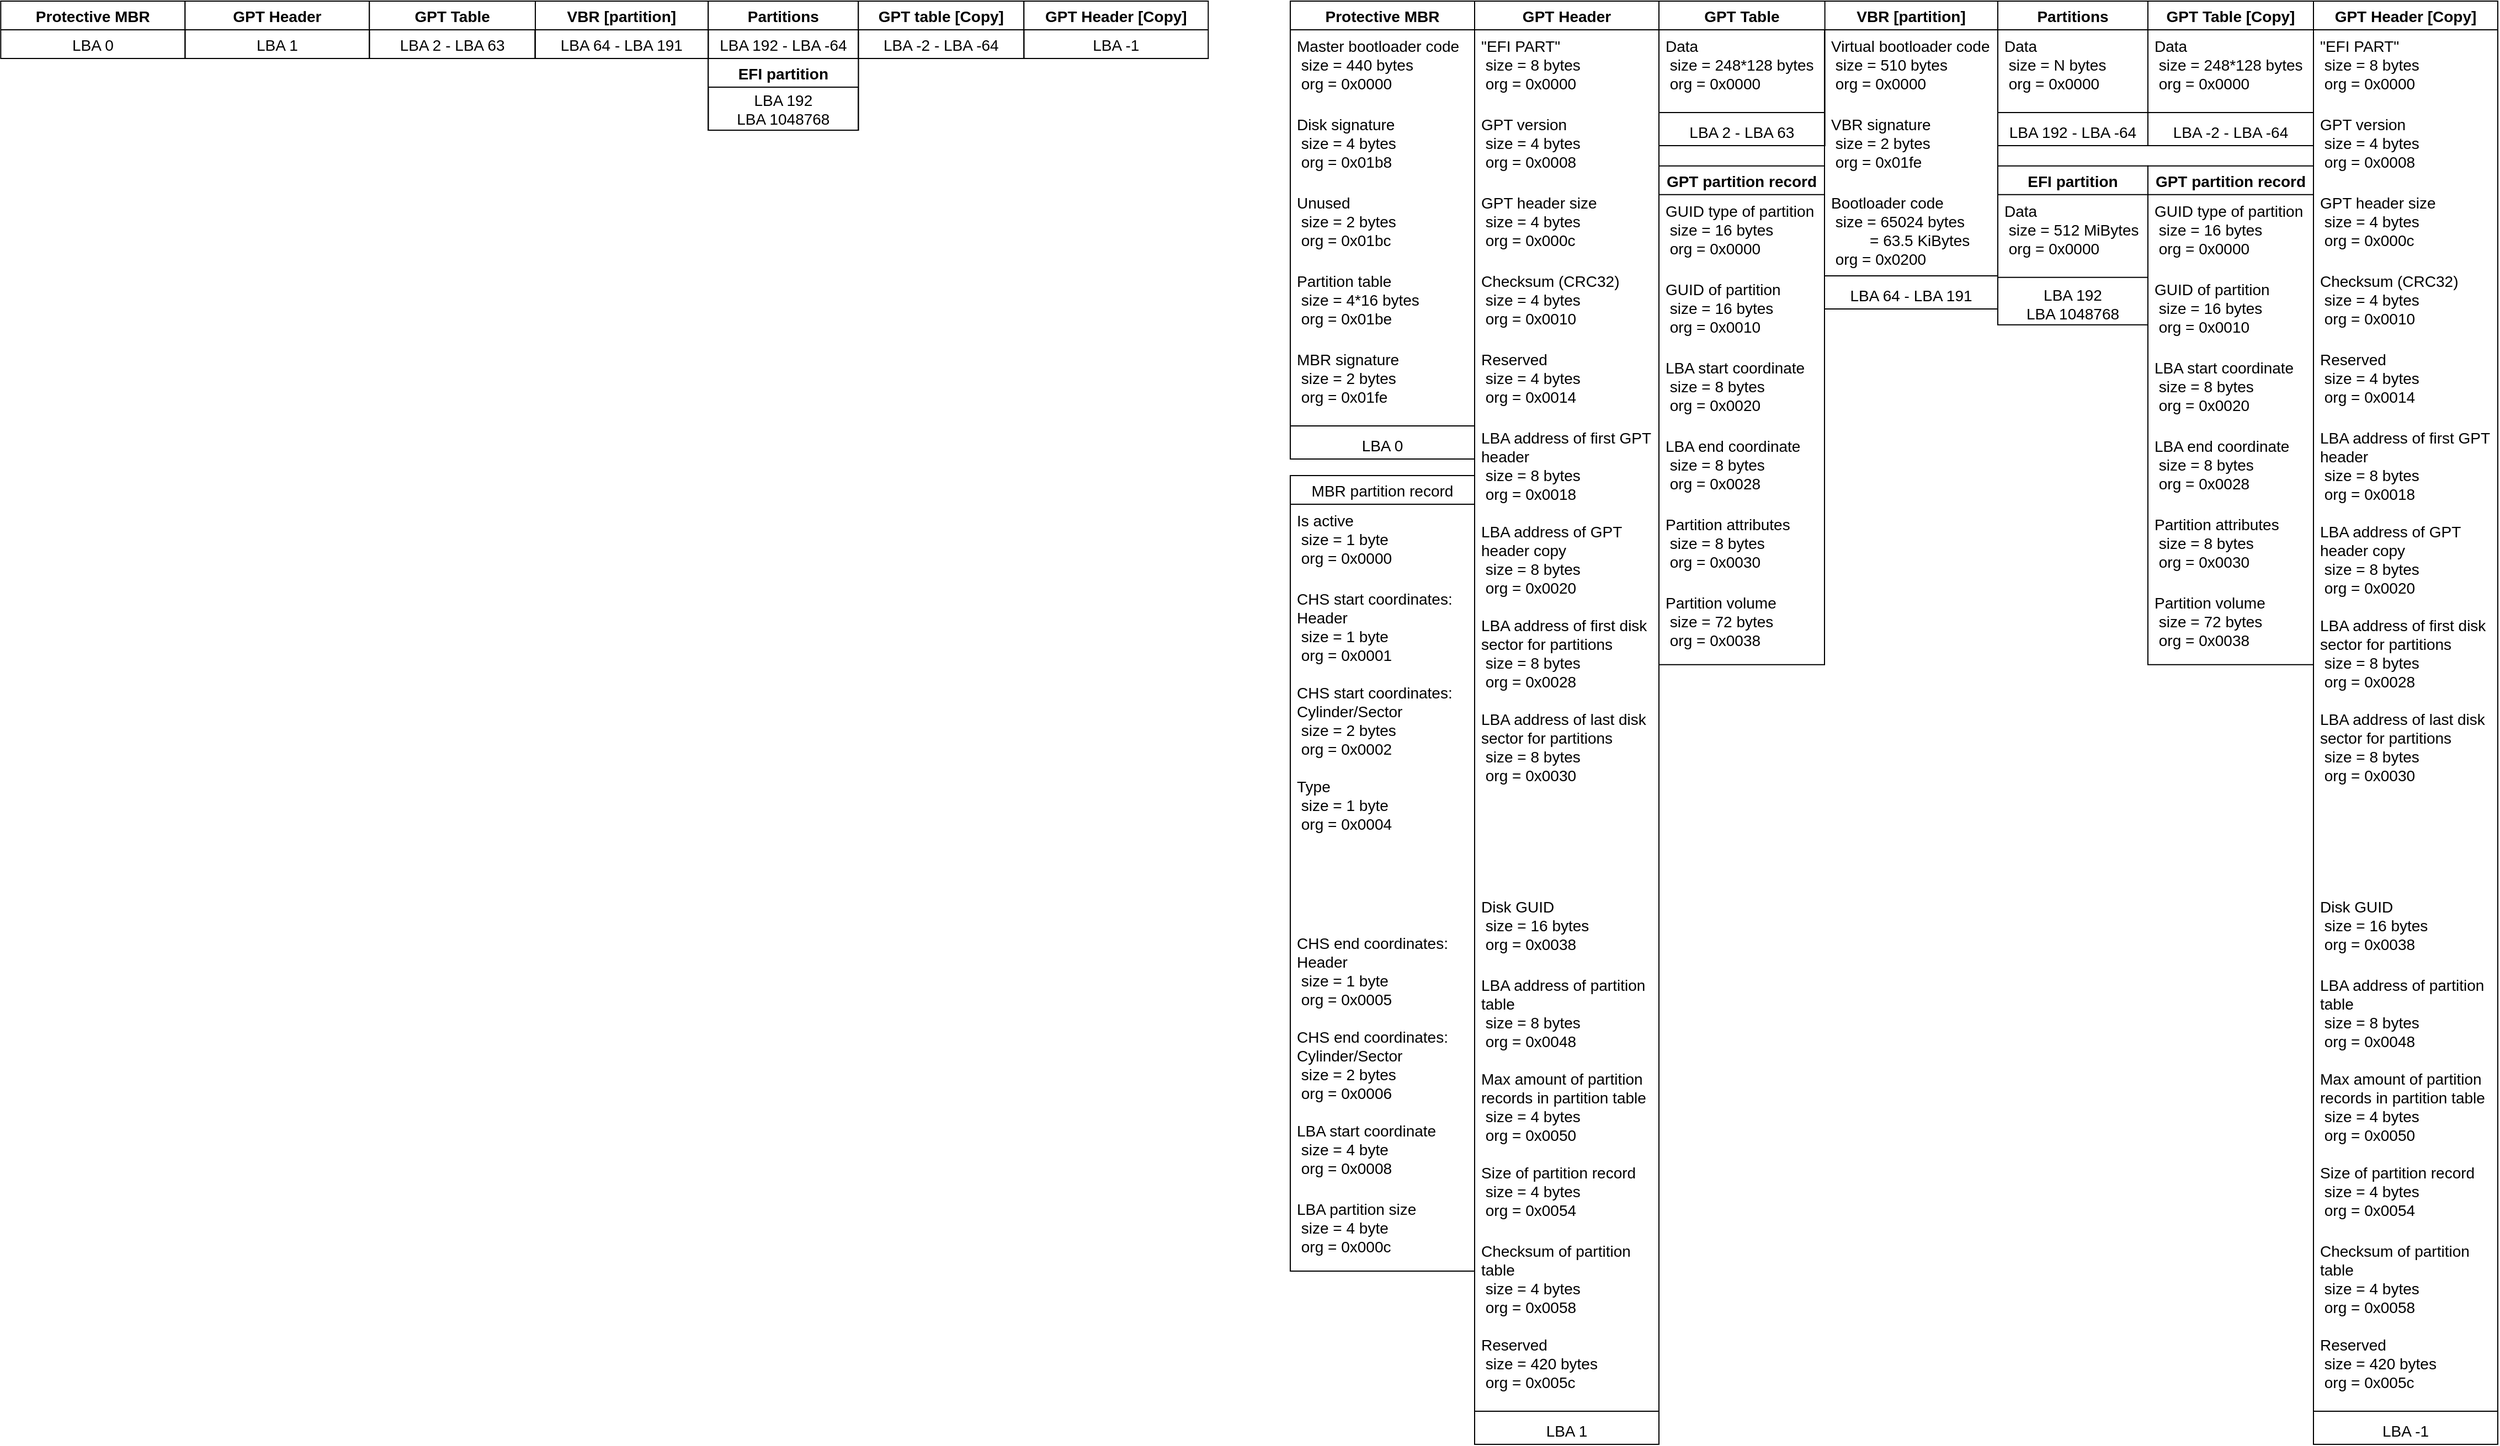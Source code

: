 <mxfile version="13.0.5" type="device"><diagram id="4V1KHEpcQfjEdp5cN6sq" name="Page-1"><mxGraphModel dx="1038" dy="552" grid="0" gridSize="10" guides="1" tooltips="1" connect="1" arrows="1" fold="1" page="1" pageScale="1" pageWidth="1169" pageHeight="827" math="0" shadow="0"><root><mxCell id="0"/><mxCell id="1" parent="0"/><mxCell id="5J3RPi6zz0H6E5rRWIBJ-1" value="Protective MBR" style="swimlane;fontStyle=1;align=center;verticalAlign=middle;childLayout=stackLayout;horizontal=1;startSize=26;horizontalStack=0;resizeParent=1;resizeParentMax=0;resizeLast=0;collapsible=1;marginBottom=0;fontSize=14;" parent="1" vertex="1"><mxGeometry x="36.67" y="40" width="167" height="52" as="geometry"/></mxCell><mxCell id="5J3RPi6zz0H6E5rRWIBJ-4" value="LBA 0" style="text;strokeColor=none;fillColor=none;align=center;verticalAlign=middle;spacingLeft=4;spacingRight=4;overflow=hidden;rotatable=0;points=[[0,0.5],[1,0.5]];portConstraint=eastwest;fontSize=14;" parent="5J3RPi6zz0H6E5rRWIBJ-1" vertex="1"><mxGeometry y="26" width="167" height="26" as="geometry"/></mxCell><mxCell id="5J3RPi6zz0H6E5rRWIBJ-67" value="GPT Header" style="swimlane;fontStyle=1;align=center;verticalAlign=middle;childLayout=stackLayout;horizontal=1;startSize=26;horizontalStack=0;resizeParent=1;resizeParentMax=0;resizeLast=0;collapsible=1;marginBottom=0;fontSize=14;" parent="1" vertex="1"><mxGeometry x="203.67" y="40" width="167" height="52" as="geometry"/></mxCell><mxCell id="5J3RPi6zz0H6E5rRWIBJ-74" value="LBA 1" style="text;strokeColor=none;fillColor=none;align=center;verticalAlign=middle;spacingLeft=4;spacingRight=4;overflow=hidden;rotatable=0;points=[[0,0.5],[1,0.5]];portConstraint=eastwest;fontSize=14;" parent="5J3RPi6zz0H6E5rRWIBJ-67" vertex="1"><mxGeometry y="26" width="167" height="26" as="geometry"/></mxCell><mxCell id="5J3RPi6zz0H6E5rRWIBJ-125" value="VBR [partition]" style="swimlane;fontStyle=1;align=center;verticalAlign=middle;childLayout=stackLayout;horizontal=1;startSize=26;horizontalStack=0;resizeParent=1;resizeParentMax=0;resizeLast=0;collapsible=1;marginBottom=0;fontSize=14;" parent="1" vertex="1"><mxGeometry x="520.67" y="40" width="157" height="52" as="geometry"/></mxCell><mxCell id="5J3RPi6zz0H6E5rRWIBJ-133" value="LBA 64 - LBA 191" style="text;strokeColor=none;fillColor=none;align=center;verticalAlign=middle;spacingLeft=4;spacingRight=4;overflow=hidden;rotatable=0;points=[[0,0.5],[1,0.5]];portConstraint=eastwest;fontSize=14;" parent="5J3RPi6zz0H6E5rRWIBJ-125" vertex="1"><mxGeometry y="26" width="157" height="26" as="geometry"/></mxCell><mxCell id="5J3RPi6zz0H6E5rRWIBJ-134" value="Partitions" style="swimlane;fontStyle=1;align=center;verticalAlign=middle;childLayout=stackLayout;horizontal=1;startSize=26;horizontalStack=0;resizeParent=1;resizeParentMax=0;resizeLast=0;collapsible=1;marginBottom=0;fontSize=14;" parent="1" vertex="1"><mxGeometry x="677.67" y="40" width="136" height="117" as="geometry"/></mxCell><mxCell id="5J3RPi6zz0H6E5rRWIBJ-137" value="LBA 192 - LBA -64" style="text;strokeColor=none;fillColor=none;align=center;verticalAlign=middle;spacingLeft=4;spacingRight=4;overflow=hidden;rotatable=0;points=[[0,0.5],[1,0.5]];portConstraint=eastwest;fontSize=14;" parent="5J3RPi6zz0H6E5rRWIBJ-134" vertex="1"><mxGeometry y="26" width="136" height="26" as="geometry"/></mxCell><mxCell id="5J3RPi6zz0H6E5rRWIBJ-172" value="EFI partition" style="swimlane;fontStyle=1;align=center;verticalAlign=middle;childLayout=stackLayout;horizontal=1;startSize=26;horizontalStack=0;resizeParent=1;resizeParentMax=0;resizeLast=0;collapsible=1;marginBottom=0;fontSize=14;" parent="5J3RPi6zz0H6E5rRWIBJ-134" vertex="1"><mxGeometry y="52" width="136" height="65" as="geometry"/></mxCell><mxCell id="5J3RPi6zz0H6E5rRWIBJ-175" value="LBA 192&#10;LBA 1048768" style="text;strokeColor=none;fillColor=none;align=center;verticalAlign=middle;spacingLeft=4;spacingRight=4;overflow=hidden;rotatable=0;points=[[0,0.5],[1,0.5]];portConstraint=eastwest;fontSize=14;" parent="5J3RPi6zz0H6E5rRWIBJ-172" vertex="1"><mxGeometry y="26" width="136" height="39" as="geometry"/></mxCell><mxCell id="5J3RPi6zz0H6E5rRWIBJ-138" value="GPT table [Copy]" style="swimlane;fontStyle=1;align=center;verticalAlign=middle;childLayout=stackLayout;horizontal=1;startSize=26;horizontalStack=0;resizeParent=1;resizeParentMax=0;resizeLast=0;collapsible=1;marginBottom=0;fontSize=14;" parent="1" vertex="1"><mxGeometry x="813.67" y="40" width="150" height="52" as="geometry"/></mxCell><mxCell id="5J3RPi6zz0H6E5rRWIBJ-146" value="LBA -2 - LBA -64" style="text;strokeColor=none;fillColor=none;align=center;verticalAlign=middle;spacingLeft=4;spacingRight=4;overflow=hidden;rotatable=0;points=[[0,0.5],[1,0.5]];portConstraint=eastwest;fontSize=14;" parent="5J3RPi6zz0H6E5rRWIBJ-138" vertex="1"><mxGeometry y="26" width="150" height="26" as="geometry"/></mxCell><mxCell id="5J3RPi6zz0H6E5rRWIBJ-147" value="GPT Header [Copy]" style="swimlane;fontStyle=1;align=center;verticalAlign=middle;childLayout=stackLayout;horizontal=1;startSize=26;horizontalStack=0;resizeParent=1;resizeParentMax=0;resizeLast=0;collapsible=1;marginBottom=0;fontSize=14;" parent="1" vertex="1"><mxGeometry x="963.67" y="40" width="167" height="52" as="geometry"/></mxCell><mxCell id="5J3RPi6zz0H6E5rRWIBJ-164" value="LBA -1" style="text;strokeColor=none;fillColor=none;align=center;verticalAlign=middle;spacingLeft=4;spacingRight=4;overflow=hidden;rotatable=0;points=[[0,0.5],[1,0.5]];portConstraint=eastwest;fontSize=14;" parent="5J3RPi6zz0H6E5rRWIBJ-147" vertex="1"><mxGeometry y="26" width="167" height="26" as="geometry"/></mxCell><mxCell id="-nITSEU6XcwkP_5xc-xd-10" value="GPT Table" style="swimlane;fontStyle=1;align=center;verticalAlign=middle;childLayout=stackLayout;horizontal=1;startSize=26;horizontalStack=0;resizeParent=1;resizeParentMax=0;resizeLast=0;collapsible=1;marginBottom=0;fontSize=14;" parent="1" vertex="1"><mxGeometry x="370.67" y="40" width="150.33" height="52" as="geometry"/></mxCell><mxCell id="-nITSEU6XcwkP_5xc-xd-13" value="LBA 2 - LBA 63" style="text;strokeColor=none;fillColor=none;align=center;verticalAlign=middle;spacingLeft=4;spacingRight=4;overflow=hidden;rotatable=0;points=[[0,0.5],[1,0.5]];portConstraint=eastwest;fontSize=14;" parent="-nITSEU6XcwkP_5xc-xd-10" vertex="1"><mxGeometry y="26" width="150.33" height="26" as="geometry"/></mxCell><mxCell id="__pC4EgT-p5UxmpPd882-1" value="Protective MBR" style="swimlane;fontStyle=1;align=center;verticalAlign=middle;childLayout=stackLayout;horizontal=1;startSize=26;horizontalStack=0;resizeParent=1;resizeParentMax=0;resizeLast=0;collapsible=1;marginBottom=0;fontSize=14;" parent="1" vertex="1"><mxGeometry x="1205" y="40" width="167" height="415" as="geometry"/></mxCell><mxCell id="__pC4EgT-p5UxmpPd882-2" value="Master bootloader code&#10; size = 440 bytes&#10; org = 0x0000" style="text;strokeColor=none;fillColor=none;align=left;verticalAlign=top;spacingLeft=4;spacingRight=4;overflow=hidden;rotatable=0;points=[[0,0.5],[1,0.5]];portConstraint=eastwest;fontSize=14;" parent="__pC4EgT-p5UxmpPd882-1" vertex="1"><mxGeometry y="26" width="167" height="71" as="geometry"/></mxCell><mxCell id="__pC4EgT-p5UxmpPd882-3" value="Disk signature&#10; size = 4 bytes&#10; org = 0x01b8" style="text;strokeColor=none;fillColor=none;align=left;verticalAlign=top;spacingLeft=4;spacingRight=4;overflow=hidden;rotatable=0;points=[[0,0.5],[1,0.5]];portConstraint=eastwest;fontSize=14;" parent="__pC4EgT-p5UxmpPd882-1" vertex="1"><mxGeometry y="97" width="167" height="71" as="geometry"/></mxCell><mxCell id="__pC4EgT-p5UxmpPd882-4" value="Unused&#10; size = 2 bytes&#10; org = 0x01bc" style="text;strokeColor=none;fillColor=none;align=left;verticalAlign=top;spacingLeft=4;spacingRight=4;overflow=hidden;rotatable=0;points=[[0,0.5],[1,0.5]];portConstraint=eastwest;fontSize=14;" parent="__pC4EgT-p5UxmpPd882-1" vertex="1"><mxGeometry y="168" width="167" height="71" as="geometry"/></mxCell><mxCell id="__pC4EgT-p5UxmpPd882-5" value="Partition table&#10; size = 4*16 bytes&#10; org = 0x01be" style="text;strokeColor=none;fillColor=none;align=left;verticalAlign=top;spacingLeft=4;spacingRight=4;overflow=hidden;rotatable=0;points=[[0,0.5],[1,0.5]];portConstraint=eastwest;fontSize=14;" parent="__pC4EgT-p5UxmpPd882-1" vertex="1"><mxGeometry y="239" width="167" height="71" as="geometry"/></mxCell><mxCell id="__pC4EgT-p5UxmpPd882-6" value="MBR signature&#10; size = 2 bytes&#10; org = 0x01fe" style="text;strokeColor=none;fillColor=none;align=left;verticalAlign=top;spacingLeft=4;spacingRight=4;overflow=hidden;rotatable=0;points=[[0,0.5],[1,0.5]];portConstraint=eastwest;fontSize=14;" parent="__pC4EgT-p5UxmpPd882-1" vertex="1"><mxGeometry y="310" width="167" height="71" as="geometry"/></mxCell><mxCell id="__pC4EgT-p5UxmpPd882-7" value="" style="line;strokeWidth=1;fillColor=none;align=left;verticalAlign=middle;spacingTop=-1;spacingLeft=3;spacingRight=3;rotatable=0;labelPosition=right;points=[];portConstraint=eastwest;fontSize=14;" parent="__pC4EgT-p5UxmpPd882-1" vertex="1"><mxGeometry y="381" width="167" height="8" as="geometry"/></mxCell><mxCell id="__pC4EgT-p5UxmpPd882-8" value="LBA 0" style="text;strokeColor=none;fillColor=none;align=center;verticalAlign=middle;spacingLeft=4;spacingRight=4;overflow=hidden;rotatable=0;points=[[0,0.5],[1,0.5]];portConstraint=eastwest;fontSize=14;" parent="__pC4EgT-p5UxmpPd882-1" vertex="1"><mxGeometry y="389" width="167" height="26" as="geometry"/></mxCell><mxCell id="__pC4EgT-p5UxmpPd882-9" value="GPT Header" style="swimlane;fontStyle=1;align=center;verticalAlign=middle;childLayout=stackLayout;horizontal=1;startSize=26;horizontalStack=0;resizeParent=1;resizeParentMax=0;resizeLast=0;collapsible=1;marginBottom=0;fontSize=14;" parent="1" vertex="1"><mxGeometry x="1372" y="40" width="167" height="1308" as="geometry"/></mxCell><mxCell id="__pC4EgT-p5UxmpPd882-10" value="&quot;EFI PART&quot;&#10; size = 8 bytes&#10; org = 0x0000" style="text;strokeColor=none;fillColor=none;align=left;verticalAlign=top;spacingLeft=4;spacingRight=4;overflow=hidden;rotatable=0;points=[[0,0.5],[1,0.5]];portConstraint=eastwest;fontSize=14;" parent="__pC4EgT-p5UxmpPd882-9" vertex="1"><mxGeometry y="26" width="167" height="71" as="geometry"/></mxCell><mxCell id="__pC4EgT-p5UxmpPd882-11" value="GPT version&#10; size = 4 bytes&#10; org = 0x0008" style="text;strokeColor=none;fillColor=none;align=left;verticalAlign=top;spacingLeft=4;spacingRight=4;overflow=hidden;rotatable=0;points=[[0,0.5],[1,0.5]];portConstraint=eastwest;fontSize=14;" parent="__pC4EgT-p5UxmpPd882-9" vertex="1"><mxGeometry y="97" width="167" height="71" as="geometry"/></mxCell><mxCell id="__pC4EgT-p5UxmpPd882-12" value="GPT header size&#10; size = 4 bytes&#10; org = 0x000c" style="text;strokeColor=none;fillColor=none;align=left;verticalAlign=top;spacingLeft=4;spacingRight=4;overflow=hidden;rotatable=0;points=[[0,0.5],[1,0.5]];portConstraint=eastwest;fontSize=14;" parent="__pC4EgT-p5UxmpPd882-9" vertex="1"><mxGeometry y="168" width="167" height="71" as="geometry"/></mxCell><mxCell id="__pC4EgT-p5UxmpPd882-13" value="Checksum (CRC32)&#10; size = 4 bytes&#10; org = 0x0010" style="text;strokeColor=none;fillColor=none;align=left;verticalAlign=top;spacingLeft=4;spacingRight=4;overflow=hidden;rotatable=0;points=[[0,0.5],[1,0.5]];portConstraint=eastwest;fontSize=14;" parent="__pC4EgT-p5UxmpPd882-9" vertex="1"><mxGeometry y="239" width="167" height="71" as="geometry"/></mxCell><mxCell id="__pC4EgT-p5UxmpPd882-14" value="Reserved&#10; size = 4 bytes&#10; org = 0x0014" style="text;strokeColor=none;fillColor=none;align=left;verticalAlign=top;spacingLeft=4;spacingRight=4;overflow=hidden;rotatable=0;points=[[0,0.5],[1,0.5]];portConstraint=eastwest;fontSize=14;" parent="__pC4EgT-p5UxmpPd882-9" vertex="1"><mxGeometry y="310" width="167" height="71" as="geometry"/></mxCell><mxCell id="__pC4EgT-p5UxmpPd882-15" value="LBA address of first GPT &#10;header&#10; size = 8 bytes&#10; org = 0x0018" style="text;strokeColor=none;fillColor=none;align=left;verticalAlign=top;spacingLeft=4;spacingRight=4;overflow=hidden;rotatable=0;points=[[0,0.5],[1,0.5]];portConstraint=eastwest;fontSize=14;" parent="__pC4EgT-p5UxmpPd882-9" vertex="1"><mxGeometry y="381" width="167" height="85" as="geometry"/></mxCell><mxCell id="__pC4EgT-p5UxmpPd882-16" value="LBA address of GPT &#10;header copy&#10; size = 8 bytes&#10; org = 0x0020" style="text;strokeColor=none;fillColor=none;align=left;verticalAlign=top;spacingLeft=4;spacingRight=4;overflow=hidden;rotatable=0;points=[[0,0.5],[1,0.5]];portConstraint=eastwest;fontSize=14;" parent="__pC4EgT-p5UxmpPd882-9" vertex="1"><mxGeometry y="466" width="167" height="85" as="geometry"/></mxCell><mxCell id="__pC4EgT-p5UxmpPd882-17" value="LBA address of first disk &#10;sector for partitions&#10; size = 8 bytes&#10; org = 0x0028" style="text;strokeColor=none;fillColor=none;align=left;verticalAlign=top;spacingLeft=4;spacingRight=4;overflow=hidden;rotatable=0;points=[[0,0.5],[1,0.5]];portConstraint=eastwest;fontSize=14;" parent="__pC4EgT-p5UxmpPd882-9" vertex="1"><mxGeometry y="551" width="167" height="85" as="geometry"/></mxCell><mxCell id="__pC4EgT-p5UxmpPd882-18" value="LBA address of last disk &#10;sector for partitions&#10; size = 8 bytes&#10; org = 0x0030" style="text;strokeColor=none;fillColor=none;align=left;verticalAlign=top;spacingLeft=4;spacingRight=4;overflow=hidden;rotatable=0;points=[[0,0.5],[1,0.5]];portConstraint=eastwest;fontSize=14;" parent="__pC4EgT-p5UxmpPd882-9" vertex="1"><mxGeometry y="636" width="167" height="85" as="geometry"/></mxCell><mxCell id="__pC4EgT-p5UxmpPd882-19" value=" " style="text;strokeColor=none;fillColor=none;align=left;verticalAlign=top;spacingLeft=4;spacingRight=4;overflow=hidden;rotatable=0;points=[[0,0.5],[1,0.5]];portConstraint=eastwest;fontSize=14;" parent="__pC4EgT-p5UxmpPd882-9" vertex="1"><mxGeometry y="721" width="167" height="85" as="geometry"/></mxCell><mxCell id="__pC4EgT-p5UxmpPd882-20" value="Disk GUID&#10; size = 16 bytes&#10; org = 0x0038" style="text;strokeColor=none;fillColor=none;align=left;verticalAlign=top;spacingLeft=4;spacingRight=4;overflow=hidden;rotatable=0;points=[[0,0.5],[1,0.5]];portConstraint=eastwest;fontSize=14;" parent="__pC4EgT-p5UxmpPd882-9" vertex="1"><mxGeometry y="806" width="167" height="71" as="geometry"/></mxCell><mxCell id="__pC4EgT-p5UxmpPd882-21" value="LBA address of partition &#10;table&#10; size = 8 bytes&#10; org = 0x0048" style="text;strokeColor=none;fillColor=none;align=left;verticalAlign=top;spacingLeft=4;spacingRight=4;overflow=hidden;rotatable=0;points=[[0,0.5],[1,0.5]];portConstraint=eastwest;fontSize=14;" parent="__pC4EgT-p5UxmpPd882-9" vertex="1"><mxGeometry y="877" width="167" height="85" as="geometry"/></mxCell><mxCell id="__pC4EgT-p5UxmpPd882-22" value="Max amount of partition &#10;records in partition table&#10; size = 4 bytes&#10; org = 0x0050" style="text;strokeColor=none;fillColor=none;align=left;verticalAlign=top;spacingLeft=4;spacingRight=4;overflow=hidden;rotatable=0;points=[[0,0.5],[1,0.5]];portConstraint=eastwest;fontSize=14;" parent="__pC4EgT-p5UxmpPd882-9" vertex="1"><mxGeometry y="962" width="167" height="85" as="geometry"/></mxCell><mxCell id="__pC4EgT-p5UxmpPd882-23" value="Size of partition record&#10; size = 4 bytes&#10; org = 0x0054" style="text;strokeColor=none;fillColor=none;align=left;verticalAlign=top;spacingLeft=4;spacingRight=4;overflow=hidden;rotatable=0;points=[[0,0.5],[1,0.5]];portConstraint=eastwest;fontSize=14;" parent="__pC4EgT-p5UxmpPd882-9" vertex="1"><mxGeometry y="1047" width="167" height="71" as="geometry"/></mxCell><mxCell id="__pC4EgT-p5UxmpPd882-24" value="Checksum of partition &#10;table&#10; size = 4 bytes&#10; org = 0x0058" style="text;strokeColor=none;fillColor=none;align=left;verticalAlign=top;spacingLeft=4;spacingRight=4;overflow=hidden;rotatable=0;points=[[0,0.5],[1,0.5]];portConstraint=eastwest;fontSize=14;" parent="__pC4EgT-p5UxmpPd882-9" vertex="1"><mxGeometry y="1118" width="167" height="85" as="geometry"/></mxCell><mxCell id="__pC4EgT-p5UxmpPd882-25" value="Reserved&#10; size = 420 bytes&#10; org = 0x005c" style="text;strokeColor=none;fillColor=none;align=left;verticalAlign=top;spacingLeft=4;spacingRight=4;overflow=hidden;rotatable=0;points=[[0,0.5],[1,0.5]];portConstraint=eastwest;fontSize=14;" parent="__pC4EgT-p5UxmpPd882-9" vertex="1"><mxGeometry y="1203" width="167" height="71" as="geometry"/></mxCell><mxCell id="__pC4EgT-p5UxmpPd882-26" value="" style="line;strokeWidth=1;fillColor=none;align=left;verticalAlign=middle;spacingTop=-1;spacingLeft=3;spacingRight=3;rotatable=0;labelPosition=right;points=[];portConstraint=eastwest;fontSize=14;" parent="__pC4EgT-p5UxmpPd882-9" vertex="1"><mxGeometry y="1274" width="167" height="8" as="geometry"/></mxCell><mxCell id="__pC4EgT-p5UxmpPd882-27" value="LBA 1" style="text;strokeColor=none;fillColor=none;align=center;verticalAlign=middle;spacingLeft=4;spacingRight=4;overflow=hidden;rotatable=0;points=[[0,0.5],[1,0.5]];portConstraint=eastwest;fontSize=14;" parent="__pC4EgT-p5UxmpPd882-9" vertex="1"><mxGeometry y="1282" width="167" height="26" as="geometry"/></mxCell><mxCell id="__pC4EgT-p5UxmpPd882-28" value="GPT partition record" style="swimlane;fontStyle=1;align=center;verticalAlign=middle;childLayout=stackLayout;horizontal=1;startSize=26;horizontalStack=0;resizeParent=1;resizeParentMax=0;resizeLast=0;collapsible=1;marginBottom=0;fontSize=14;" parent="1" vertex="1"><mxGeometry x="1539" y="189.33" width="150" height="452" as="geometry"/></mxCell><mxCell id="__pC4EgT-p5UxmpPd882-29" value="GUID type of partition&#10; size = 16 bytes&#10; org = 0x0000" style="text;strokeColor=none;fillColor=none;align=left;verticalAlign=top;spacingLeft=4;spacingRight=4;overflow=hidden;rotatable=0;points=[[0,0.5],[1,0.5]];portConstraint=eastwest;fontSize=14;" parent="__pC4EgT-p5UxmpPd882-28" vertex="1"><mxGeometry y="26" width="150" height="71" as="geometry"/></mxCell><mxCell id="__pC4EgT-p5UxmpPd882-30" value="GUID of partition&#10; size = 16 bytes&#10; org = 0x0010" style="text;strokeColor=none;fillColor=none;align=left;verticalAlign=top;spacingLeft=4;spacingRight=4;overflow=hidden;rotatable=0;points=[[0,0.5],[1,0.5]];portConstraint=eastwest;fontSize=14;" parent="__pC4EgT-p5UxmpPd882-28" vertex="1"><mxGeometry y="97" width="150" height="71" as="geometry"/></mxCell><mxCell id="__pC4EgT-p5UxmpPd882-31" value="LBA start coordinate&#10; size = 8 bytes&#10; org = 0x0020" style="text;strokeColor=none;fillColor=none;align=left;verticalAlign=top;spacingLeft=4;spacingRight=4;overflow=hidden;rotatable=0;points=[[0,0.5],[1,0.5]];portConstraint=eastwest;fontSize=14;" parent="__pC4EgT-p5UxmpPd882-28" vertex="1"><mxGeometry y="168" width="150" height="71" as="geometry"/></mxCell><mxCell id="__pC4EgT-p5UxmpPd882-32" value="LBA end coordinate&#10; size = 8 bytes&#10; org = 0x0028" style="text;strokeColor=none;fillColor=none;align=left;verticalAlign=top;spacingLeft=4;spacingRight=4;overflow=hidden;rotatable=0;points=[[0,0.5],[1,0.5]];portConstraint=eastwest;fontSize=14;" parent="__pC4EgT-p5UxmpPd882-28" vertex="1"><mxGeometry y="239" width="150" height="71" as="geometry"/></mxCell><mxCell id="__pC4EgT-p5UxmpPd882-33" value="Partition attributes&#10; size = 8 bytes&#10; org = 0x0030" style="text;strokeColor=none;fillColor=none;align=left;verticalAlign=top;spacingLeft=4;spacingRight=4;overflow=hidden;rotatable=0;points=[[0,0.5],[1,0.5]];portConstraint=eastwest;fontSize=14;" parent="__pC4EgT-p5UxmpPd882-28" vertex="1"><mxGeometry y="310" width="150" height="71" as="geometry"/></mxCell><mxCell id="__pC4EgT-p5UxmpPd882-34" value="Partition volume&#10; size = 72 bytes&#10; org = 0x0038" style="text;strokeColor=none;fillColor=none;align=left;verticalAlign=top;spacingLeft=4;spacingRight=4;overflow=hidden;rotatable=0;points=[[0,0.5],[1,0.5]];portConstraint=eastwest;fontSize=14;" parent="__pC4EgT-p5UxmpPd882-28" vertex="1"><mxGeometry y="381" width="150" height="71" as="geometry"/></mxCell><mxCell id="__pC4EgT-p5UxmpPd882-35" value="MBR partition record" style="swimlane;fontStyle=0;childLayout=stackLayout;horizontal=1;startSize=26;fillColor=none;horizontalStack=0;resizeParent=1;resizeParentMax=0;resizeLast=0;collapsible=1;marginBottom=0;fontSize=14;align=center;" parent="1" vertex="1"><mxGeometry x="1205" y="470" width="167" height="721" as="geometry"/></mxCell><mxCell id="__pC4EgT-p5UxmpPd882-36" value="Is active&#10; size = 1 byte&#10; org = 0x0000" style="text;strokeColor=none;fillColor=none;align=left;verticalAlign=top;spacingLeft=4;spacingRight=4;overflow=hidden;rotatable=0;points=[[0,0.5],[1,0.5]];portConstraint=eastwest;fontSize=14;" parent="__pC4EgT-p5UxmpPd882-35" vertex="1"><mxGeometry y="26" width="167" height="71" as="geometry"/></mxCell><mxCell id="__pC4EgT-p5UxmpPd882-37" value="CHS start coordinates: &#10;Header&#10; size = 1 byte&#10; org = 0x0001" style="text;strokeColor=none;fillColor=none;align=left;verticalAlign=top;spacingLeft=4;spacingRight=4;overflow=hidden;rotatable=0;points=[[0,0.5],[1,0.5]];portConstraint=eastwest;fontSize=14;" parent="__pC4EgT-p5UxmpPd882-35" vertex="1"><mxGeometry y="97" width="167" height="85" as="geometry"/></mxCell><mxCell id="__pC4EgT-p5UxmpPd882-38" value="CHS start coordinates: &#10;Cylinder/Sector&#10; size = 2 bytes&#10; org = 0x0002" style="text;strokeColor=none;fillColor=none;align=left;verticalAlign=top;spacingLeft=4;spacingRight=4;overflow=hidden;rotatable=0;points=[[0,0.5],[1,0.5]];portConstraint=eastwest;fontSize=14;" parent="__pC4EgT-p5UxmpPd882-35" vertex="1"><mxGeometry y="182" width="167" height="85" as="geometry"/></mxCell><mxCell id="__pC4EgT-p5UxmpPd882-39" value="Type&#10; size = 1 byte&#10; org = 0x0004" style="text;strokeColor=none;fillColor=none;align=left;verticalAlign=top;spacingLeft=4;spacingRight=4;overflow=hidden;rotatable=0;points=[[0,0.5],[1,0.5]];portConstraint=eastwest;fontSize=14;" parent="__pC4EgT-p5UxmpPd882-35" vertex="1"><mxGeometry y="267" width="167" height="71" as="geometry"/></mxCell><mxCell id="__pC4EgT-p5UxmpPd882-40" value=" " style="text;strokeColor=none;fillColor=none;align=left;verticalAlign=top;spacingLeft=4;spacingRight=4;overflow=hidden;rotatable=0;points=[[0,0.5],[1,0.5]];portConstraint=eastwest;fontSize=14;" parent="__pC4EgT-p5UxmpPd882-35" vertex="1"><mxGeometry y="338" width="167" height="71" as="geometry"/></mxCell><mxCell id="__pC4EgT-p5UxmpPd882-41" value="CHS end coordinates: &#10;Header&#10; size = 1 byte&#10; org = 0x0005" style="text;strokeColor=none;fillColor=none;align=left;verticalAlign=top;spacingLeft=4;spacingRight=4;overflow=hidden;rotatable=0;points=[[0,0.5],[1,0.5]];portConstraint=eastwest;fontSize=14;" parent="__pC4EgT-p5UxmpPd882-35" vertex="1"><mxGeometry y="409" width="167" height="85" as="geometry"/></mxCell><mxCell id="__pC4EgT-p5UxmpPd882-42" value="CHS end coordinates: &#10;Cylinder/Sector&#10; size = 2 bytes&#10; org = 0x0006" style="text;strokeColor=none;fillColor=none;align=left;verticalAlign=top;spacingLeft=4;spacingRight=4;overflow=hidden;rotatable=0;points=[[0,0.5],[1,0.5]];portConstraint=eastwest;fontSize=14;" parent="__pC4EgT-p5UxmpPd882-35" vertex="1"><mxGeometry y="494" width="167" height="85" as="geometry"/></mxCell><mxCell id="__pC4EgT-p5UxmpPd882-43" value="LBA start coordinate&#10; size = 4 byte&#10; org = 0x0008" style="text;strokeColor=none;fillColor=none;align=left;verticalAlign=top;spacingLeft=4;spacingRight=4;overflow=hidden;rotatable=0;points=[[0,0.5],[1,0.5]];portConstraint=eastwest;fontSize=14;" parent="__pC4EgT-p5UxmpPd882-35" vertex="1"><mxGeometry y="579" width="167" height="71" as="geometry"/></mxCell><mxCell id="__pC4EgT-p5UxmpPd882-44" value="LBA partition size &#10; size = 4 byte&#10; org = 0x000c" style="text;strokeColor=none;fillColor=none;align=left;verticalAlign=top;spacingLeft=4;spacingRight=4;overflow=hidden;rotatable=0;points=[[0,0.5],[1,0.5]];portConstraint=eastwest;fontSize=14;" parent="__pC4EgT-p5UxmpPd882-35" vertex="1"><mxGeometry y="650" width="167" height="71" as="geometry"/></mxCell><mxCell id="__pC4EgT-p5UxmpPd882-45" value="VBR [partition]" style="swimlane;fontStyle=1;align=center;verticalAlign=middle;childLayout=stackLayout;horizontal=1;startSize=26;horizontalStack=0;resizeParent=1;resizeParentMax=0;resizeLast=0;collapsible=1;marginBottom=0;fontSize=14;" parent="1" vertex="1"><mxGeometry x="1689" y="40.0" width="157" height="279" as="geometry"/></mxCell><mxCell id="__pC4EgT-p5UxmpPd882-46" value="Virtual bootloader code&#10; size = 510 bytes&#10; org = 0x0000" style="text;strokeColor=none;fillColor=none;align=left;verticalAlign=top;spacingLeft=4;spacingRight=4;overflow=hidden;rotatable=0;points=[[0,0.5],[1,0.5]];portConstraint=eastwest;fontSize=14;" parent="__pC4EgT-p5UxmpPd882-45" vertex="1"><mxGeometry y="26" width="157" height="71" as="geometry"/></mxCell><mxCell id="__pC4EgT-p5UxmpPd882-47" value="VBR signature&#10; size = 2 bytes&#10; org = 0x01fe   " style="text;strokeColor=none;fillColor=none;align=left;verticalAlign=top;spacingLeft=4;spacingRight=4;overflow=hidden;rotatable=0;points=[[0,0.5],[1,0.5]];portConstraint=eastwest;fontSize=14;" parent="__pC4EgT-p5UxmpPd882-45" vertex="1"><mxGeometry y="97" width="157" height="71" as="geometry"/></mxCell><mxCell id="__pC4EgT-p5UxmpPd882-48" value="Bootloader code&#10; size = 65024 bytes&#10;         = 63.5 KiBytes&#10; org = 0x0200   " style="text;strokeColor=none;fillColor=none;align=left;verticalAlign=top;spacingLeft=4;spacingRight=4;overflow=hidden;rotatable=0;points=[[0,0.5],[1,0.5]];portConstraint=eastwest;fontSize=14;" parent="__pC4EgT-p5UxmpPd882-45" vertex="1"><mxGeometry y="168" width="157" height="77" as="geometry"/></mxCell><mxCell id="__pC4EgT-p5UxmpPd882-49" value="" style="line;strokeWidth=1;fillColor=none;align=left;verticalAlign=middle;spacingTop=-1;spacingLeft=3;spacingRight=3;rotatable=0;labelPosition=right;points=[];portConstraint=eastwest;fontSize=14;" parent="__pC4EgT-p5UxmpPd882-45" vertex="1"><mxGeometry y="245" width="157" height="8" as="geometry"/></mxCell><mxCell id="__pC4EgT-p5UxmpPd882-50" value="LBA 64 - LBA 191" style="text;strokeColor=none;fillColor=none;align=center;verticalAlign=middle;spacingLeft=4;spacingRight=4;overflow=hidden;rotatable=0;points=[[0,0.5],[1,0.5]];portConstraint=eastwest;fontSize=14;" parent="__pC4EgT-p5UxmpPd882-45" vertex="1"><mxGeometry y="253" width="157" height="26" as="geometry"/></mxCell><mxCell id="__pC4EgT-p5UxmpPd882-51" value="Partitions" style="swimlane;fontStyle=1;align=center;verticalAlign=middle;childLayout=stackLayout;horizontal=1;startSize=26;horizontalStack=0;resizeParent=1;resizeParentMax=0;resizeLast=0;collapsible=1;marginBottom=0;fontSize=14;" parent="1" vertex="1"><mxGeometry x="1846" y="40" width="136" height="131" as="geometry"/></mxCell><mxCell id="__pC4EgT-p5UxmpPd882-52" value="Data&#10; size = N bytes&#10; org = 0x0000" style="text;strokeColor=none;fillColor=none;align=left;verticalAlign=top;spacingLeft=4;spacingRight=4;overflow=hidden;rotatable=0;points=[[0,0.5],[1,0.5]];portConstraint=eastwest;fontSize=14;" parent="__pC4EgT-p5UxmpPd882-51" vertex="1"><mxGeometry y="26" width="136" height="71" as="geometry"/></mxCell><mxCell id="__pC4EgT-p5UxmpPd882-53" value="" style="line;strokeWidth=1;fillColor=none;align=left;verticalAlign=middle;spacingTop=-1;spacingLeft=3;spacingRight=3;rotatable=0;labelPosition=right;points=[];portConstraint=eastwest;fontSize=14;" parent="__pC4EgT-p5UxmpPd882-51" vertex="1"><mxGeometry y="97" width="136" height="8" as="geometry"/></mxCell><mxCell id="__pC4EgT-p5UxmpPd882-54" value="LBA 192 - LBA -64" style="text;strokeColor=none;fillColor=none;align=center;verticalAlign=middle;spacingLeft=4;spacingRight=4;overflow=hidden;rotatable=0;points=[[0,0.5],[1,0.5]];portConstraint=eastwest;fontSize=14;" parent="__pC4EgT-p5UxmpPd882-51" vertex="1"><mxGeometry y="105" width="136" height="26" as="geometry"/></mxCell><mxCell id="__pC4EgT-p5UxmpPd882-55" value="GPT Table [Copy]" style="swimlane;fontStyle=1;align=center;verticalAlign=middle;childLayout=stackLayout;horizontal=1;startSize=26;horizontalStack=0;resizeParent=1;resizeParentMax=0;resizeLast=0;collapsible=1;marginBottom=0;fontSize=14;" parent="1" vertex="1"><mxGeometry x="1982" y="40" width="150" height="131" as="geometry"/></mxCell><mxCell id="__pC4EgT-p5UxmpPd882-56" value="Data&#10; size = 248*128 bytes&#10; org = 0x0000" style="text;strokeColor=none;fillColor=none;align=left;verticalAlign=top;spacingLeft=4;spacingRight=4;overflow=hidden;rotatable=0;points=[[0,0.5],[1,0.5]];portConstraint=eastwest;fontSize=14;" parent="__pC4EgT-p5UxmpPd882-55" vertex="1"><mxGeometry y="26" width="150" height="71" as="geometry"/></mxCell><mxCell id="__pC4EgT-p5UxmpPd882-57" value="" style="line;strokeWidth=1;fillColor=none;align=left;verticalAlign=middle;spacingTop=-1;spacingLeft=3;spacingRight=3;rotatable=0;labelPosition=right;points=[];portConstraint=eastwest;fontSize=14;" parent="__pC4EgT-p5UxmpPd882-55" vertex="1"><mxGeometry y="97" width="150" height="8" as="geometry"/></mxCell><mxCell id="__pC4EgT-p5UxmpPd882-58" value="LBA -2 - LBA -64" style="text;strokeColor=none;fillColor=none;align=center;verticalAlign=middle;spacingLeft=4;spacingRight=4;overflow=hidden;rotatable=0;points=[[0,0.5],[1,0.5]];portConstraint=eastwest;fontSize=14;" parent="__pC4EgT-p5UxmpPd882-55" vertex="1"><mxGeometry y="105" width="150" height="26" as="geometry"/></mxCell><mxCell id="__pC4EgT-p5UxmpPd882-59" value="GPT Header [Copy]" style="swimlane;fontStyle=1;align=center;verticalAlign=middle;childLayout=stackLayout;horizontal=1;startSize=26;horizontalStack=0;resizeParent=1;resizeParentMax=0;resizeLast=0;collapsible=1;marginBottom=0;fontSize=14;" parent="1" vertex="1"><mxGeometry x="2132" y="40" width="167" height="1308" as="geometry"/></mxCell><mxCell id="__pC4EgT-p5UxmpPd882-60" value="&quot;EFI PART&quot;&#10; size = 8 bytes&#10; org = 0x0000" style="text;strokeColor=none;fillColor=none;align=left;verticalAlign=top;spacingLeft=4;spacingRight=4;overflow=hidden;rotatable=0;points=[[0,0.5],[1,0.5]];portConstraint=eastwest;fontSize=14;" parent="__pC4EgT-p5UxmpPd882-59" vertex="1"><mxGeometry y="26" width="167" height="71" as="geometry"/></mxCell><mxCell id="__pC4EgT-p5UxmpPd882-61" value="GPT version&#10; size = 4 bytes&#10; org = 0x0008" style="text;strokeColor=none;fillColor=none;align=left;verticalAlign=top;spacingLeft=4;spacingRight=4;overflow=hidden;rotatable=0;points=[[0,0.5],[1,0.5]];portConstraint=eastwest;fontSize=14;" parent="__pC4EgT-p5UxmpPd882-59" vertex="1"><mxGeometry y="97" width="167" height="71" as="geometry"/></mxCell><mxCell id="__pC4EgT-p5UxmpPd882-62" value="GPT header size&#10; size = 4 bytes&#10; org = 0x000c" style="text;strokeColor=none;fillColor=none;align=left;verticalAlign=top;spacingLeft=4;spacingRight=4;overflow=hidden;rotatable=0;points=[[0,0.5],[1,0.5]];portConstraint=eastwest;fontSize=14;" parent="__pC4EgT-p5UxmpPd882-59" vertex="1"><mxGeometry y="168" width="167" height="71" as="geometry"/></mxCell><mxCell id="__pC4EgT-p5UxmpPd882-63" value="Checksum (CRC32)&#10; size = 4 bytes&#10; org = 0x0010" style="text;strokeColor=none;fillColor=none;align=left;verticalAlign=top;spacingLeft=4;spacingRight=4;overflow=hidden;rotatable=0;points=[[0,0.5],[1,0.5]];portConstraint=eastwest;fontSize=14;" parent="__pC4EgT-p5UxmpPd882-59" vertex="1"><mxGeometry y="239" width="167" height="71" as="geometry"/></mxCell><mxCell id="__pC4EgT-p5UxmpPd882-64" value="Reserved&#10; size = 4 bytes&#10; org = 0x0014" style="text;strokeColor=none;fillColor=none;align=left;verticalAlign=top;spacingLeft=4;spacingRight=4;overflow=hidden;rotatable=0;points=[[0,0.5],[1,0.5]];portConstraint=eastwest;fontSize=14;" parent="__pC4EgT-p5UxmpPd882-59" vertex="1"><mxGeometry y="310" width="167" height="71" as="geometry"/></mxCell><mxCell id="__pC4EgT-p5UxmpPd882-65" value="LBA address of first GPT &#10;header&#10; size = 8 bytes&#10; org = 0x0018" style="text;strokeColor=none;fillColor=none;align=left;verticalAlign=top;spacingLeft=4;spacingRight=4;overflow=hidden;rotatable=0;points=[[0,0.5],[1,0.5]];portConstraint=eastwest;fontSize=14;" parent="__pC4EgT-p5UxmpPd882-59" vertex="1"><mxGeometry y="381" width="167" height="85" as="geometry"/></mxCell><mxCell id="__pC4EgT-p5UxmpPd882-66" value="LBA address of GPT &#10;header copy&#10; size = 8 bytes&#10; org = 0x0020" style="text;strokeColor=none;fillColor=none;align=left;verticalAlign=top;spacingLeft=4;spacingRight=4;overflow=hidden;rotatable=0;points=[[0,0.5],[1,0.5]];portConstraint=eastwest;fontSize=14;" parent="__pC4EgT-p5UxmpPd882-59" vertex="1"><mxGeometry y="466" width="167" height="85" as="geometry"/></mxCell><mxCell id="__pC4EgT-p5UxmpPd882-67" value="LBA address of first disk &#10;sector for partitions&#10; size = 8 bytes&#10; org = 0x0028" style="text;strokeColor=none;fillColor=none;align=left;verticalAlign=top;spacingLeft=4;spacingRight=4;overflow=hidden;rotatable=0;points=[[0,0.5],[1,0.5]];portConstraint=eastwest;fontSize=14;" parent="__pC4EgT-p5UxmpPd882-59" vertex="1"><mxGeometry y="551" width="167" height="85" as="geometry"/></mxCell><mxCell id="__pC4EgT-p5UxmpPd882-68" value="LBA address of last disk &#10;sector for partitions&#10; size = 8 bytes&#10; org = 0x0030" style="text;strokeColor=none;fillColor=none;align=left;verticalAlign=top;spacingLeft=4;spacingRight=4;overflow=hidden;rotatable=0;points=[[0,0.5],[1,0.5]];portConstraint=eastwest;fontSize=14;" parent="__pC4EgT-p5UxmpPd882-59" vertex="1"><mxGeometry y="636" width="167" height="85" as="geometry"/></mxCell><mxCell id="__pC4EgT-p5UxmpPd882-69" value=" " style="text;strokeColor=none;fillColor=none;align=left;verticalAlign=top;spacingLeft=4;spacingRight=4;overflow=hidden;rotatable=0;points=[[0,0.5],[1,0.5]];portConstraint=eastwest;fontSize=14;" parent="__pC4EgT-p5UxmpPd882-59" vertex="1"><mxGeometry y="721" width="167" height="85" as="geometry"/></mxCell><mxCell id="__pC4EgT-p5UxmpPd882-70" value="Disk GUID&#10; size = 16 bytes&#10; org = 0x0038" style="text;strokeColor=none;fillColor=none;align=left;verticalAlign=top;spacingLeft=4;spacingRight=4;overflow=hidden;rotatable=0;points=[[0,0.5],[1,0.5]];portConstraint=eastwest;fontSize=14;" parent="__pC4EgT-p5UxmpPd882-59" vertex="1"><mxGeometry y="806" width="167" height="71" as="geometry"/></mxCell><mxCell id="__pC4EgT-p5UxmpPd882-71" value="LBA address of partition &#10;table&#10; size = 8 bytes&#10; org = 0x0048" style="text;strokeColor=none;fillColor=none;align=left;verticalAlign=top;spacingLeft=4;spacingRight=4;overflow=hidden;rotatable=0;points=[[0,0.5],[1,0.5]];portConstraint=eastwest;fontSize=14;" parent="__pC4EgT-p5UxmpPd882-59" vertex="1"><mxGeometry y="877" width="167" height="85" as="geometry"/></mxCell><mxCell id="__pC4EgT-p5UxmpPd882-72" value="Max amount of partition &#10;records in partition table&#10; size = 4 bytes&#10; org = 0x0050" style="text;strokeColor=none;fillColor=none;align=left;verticalAlign=top;spacingLeft=4;spacingRight=4;overflow=hidden;rotatable=0;points=[[0,0.5],[1,0.5]];portConstraint=eastwest;fontSize=14;" parent="__pC4EgT-p5UxmpPd882-59" vertex="1"><mxGeometry y="962" width="167" height="85" as="geometry"/></mxCell><mxCell id="__pC4EgT-p5UxmpPd882-73" value="Size of partition record&#10; size = 4 bytes&#10; org = 0x0054" style="text;strokeColor=none;fillColor=none;align=left;verticalAlign=top;spacingLeft=4;spacingRight=4;overflow=hidden;rotatable=0;points=[[0,0.5],[1,0.5]];portConstraint=eastwest;fontSize=14;" parent="__pC4EgT-p5UxmpPd882-59" vertex="1"><mxGeometry y="1047" width="167" height="71" as="geometry"/></mxCell><mxCell id="__pC4EgT-p5UxmpPd882-74" value="Checksum of partition &#10;table&#10; size = 4 bytes&#10; org = 0x0058" style="text;strokeColor=none;fillColor=none;align=left;verticalAlign=top;spacingLeft=4;spacingRight=4;overflow=hidden;rotatable=0;points=[[0,0.5],[1,0.5]];portConstraint=eastwest;fontSize=14;" parent="__pC4EgT-p5UxmpPd882-59" vertex="1"><mxGeometry y="1118" width="167" height="85" as="geometry"/></mxCell><mxCell id="__pC4EgT-p5UxmpPd882-75" value="Reserved&#10; size = 420 bytes&#10; org = 0x005c" style="text;strokeColor=none;fillColor=none;align=left;verticalAlign=top;spacingLeft=4;spacingRight=4;overflow=hidden;rotatable=0;points=[[0,0.5],[1,0.5]];portConstraint=eastwest;fontSize=14;" parent="__pC4EgT-p5UxmpPd882-59" vertex="1"><mxGeometry y="1203" width="167" height="71" as="geometry"/></mxCell><mxCell id="__pC4EgT-p5UxmpPd882-76" value="" style="line;strokeWidth=1;fillColor=none;align=left;verticalAlign=middle;spacingTop=-1;spacingLeft=3;spacingRight=3;rotatable=0;labelPosition=right;points=[];portConstraint=eastwest;fontSize=14;" parent="__pC4EgT-p5UxmpPd882-59" vertex="1"><mxGeometry y="1274" width="167" height="8" as="geometry"/></mxCell><mxCell id="__pC4EgT-p5UxmpPd882-77" value="LBA -1" style="text;strokeColor=none;fillColor=none;align=center;verticalAlign=middle;spacingLeft=4;spacingRight=4;overflow=hidden;rotatable=0;points=[[0,0.5],[1,0.5]];portConstraint=eastwest;fontSize=14;" parent="__pC4EgT-p5UxmpPd882-59" vertex="1"><mxGeometry y="1282" width="167" height="26" as="geometry"/></mxCell><mxCell id="__pC4EgT-p5UxmpPd882-78" value="EFI partition" style="swimlane;fontStyle=1;align=center;verticalAlign=middle;childLayout=stackLayout;horizontal=1;startSize=26;horizontalStack=0;resizeParent=1;resizeParentMax=0;resizeLast=0;collapsible=1;marginBottom=0;fontSize=14;" parent="1" vertex="1"><mxGeometry x="1846" y="189.33" width="136" height="144" as="geometry"/></mxCell><mxCell id="__pC4EgT-p5UxmpPd882-79" value="Data&#10; size = 512 MiBytes&#10; org = 0x0000" style="text;strokeColor=none;fillColor=none;align=left;verticalAlign=top;spacingLeft=4;spacingRight=4;overflow=hidden;rotatable=0;points=[[0,0.5],[1,0.5]];portConstraint=eastwest;fontSize=14;" parent="__pC4EgT-p5UxmpPd882-78" vertex="1"><mxGeometry y="26" width="136" height="71" as="geometry"/></mxCell><mxCell id="__pC4EgT-p5UxmpPd882-80" value="" style="line;strokeWidth=1;fillColor=none;align=left;verticalAlign=middle;spacingTop=-1;spacingLeft=3;spacingRight=3;rotatable=0;labelPosition=right;points=[];portConstraint=eastwest;fontSize=14;" parent="__pC4EgT-p5UxmpPd882-78" vertex="1"><mxGeometry y="97" width="136" height="8" as="geometry"/></mxCell><mxCell id="__pC4EgT-p5UxmpPd882-81" value="LBA 192&#10;LBA 1048768" style="text;strokeColor=none;fillColor=none;align=center;verticalAlign=middle;spacingLeft=4;spacingRight=4;overflow=hidden;rotatable=0;points=[[0,0.5],[1,0.5]];portConstraint=eastwest;fontSize=14;" parent="__pC4EgT-p5UxmpPd882-78" vertex="1"><mxGeometry y="105" width="136" height="39" as="geometry"/></mxCell><mxCell id="__pC4EgT-p5UxmpPd882-82" value="GPT Table" style="swimlane;fontStyle=1;align=center;verticalAlign=middle;childLayout=stackLayout;horizontal=1;startSize=26;horizontalStack=0;resizeParent=1;resizeParentMax=0;resizeLast=0;collapsible=1;marginBottom=0;fontSize=14;" parent="1" vertex="1"><mxGeometry x="1539" y="40" width="150.33" height="131" as="geometry"/></mxCell><mxCell id="__pC4EgT-p5UxmpPd882-83" value="Data&#10; size = 248*128 bytes&#10; org = 0x0000" style="text;strokeColor=none;fillColor=none;align=left;verticalAlign=top;spacingLeft=4;spacingRight=4;overflow=hidden;rotatable=0;points=[[0,0.5],[1,0.5]];portConstraint=eastwest;fontSize=14;" parent="__pC4EgT-p5UxmpPd882-82" vertex="1"><mxGeometry y="26" width="150.33" height="71" as="geometry"/></mxCell><mxCell id="__pC4EgT-p5UxmpPd882-84" value="" style="line;strokeWidth=1;fillColor=none;align=left;verticalAlign=middle;spacingTop=-1;spacingLeft=3;spacingRight=3;rotatable=0;labelPosition=right;points=[];portConstraint=eastwest;fontSize=14;" parent="__pC4EgT-p5UxmpPd882-82" vertex="1"><mxGeometry y="97" width="150.33" height="8" as="geometry"/></mxCell><mxCell id="__pC4EgT-p5UxmpPd882-85" value="LBA 2 - LBA 63" style="text;strokeColor=none;fillColor=none;align=center;verticalAlign=middle;spacingLeft=4;spacingRight=4;overflow=hidden;rotatable=0;points=[[0,0.5],[1,0.5]];portConstraint=eastwest;fontSize=14;" parent="__pC4EgT-p5UxmpPd882-82" vertex="1"><mxGeometry y="105" width="150.33" height="26" as="geometry"/></mxCell><mxCell id="__pC4EgT-p5UxmpPd882-86" value="GPT partition record" style="swimlane;fontStyle=1;align=center;verticalAlign=middle;childLayout=stackLayout;horizontal=1;startSize=26;horizontalStack=0;resizeParent=1;resizeParentMax=0;resizeLast=0;collapsible=1;marginBottom=0;fontSize=14;" parent="1" vertex="1"><mxGeometry x="1982" y="189.33" width="150" height="452" as="geometry"/></mxCell><mxCell id="__pC4EgT-p5UxmpPd882-87" value="GUID type of partition&#10; size = 16 bytes&#10; org = 0x0000" style="text;strokeColor=none;fillColor=none;align=left;verticalAlign=top;spacingLeft=4;spacingRight=4;overflow=hidden;rotatable=0;points=[[0,0.5],[1,0.5]];portConstraint=eastwest;fontSize=14;" parent="__pC4EgT-p5UxmpPd882-86" vertex="1"><mxGeometry y="26" width="150" height="71" as="geometry"/></mxCell><mxCell id="__pC4EgT-p5UxmpPd882-88" value="GUID of partition&#10; size = 16 bytes&#10; org = 0x0010" style="text;strokeColor=none;fillColor=none;align=left;verticalAlign=top;spacingLeft=4;spacingRight=4;overflow=hidden;rotatable=0;points=[[0,0.5],[1,0.5]];portConstraint=eastwest;fontSize=14;" parent="__pC4EgT-p5UxmpPd882-86" vertex="1"><mxGeometry y="97" width="150" height="71" as="geometry"/></mxCell><mxCell id="__pC4EgT-p5UxmpPd882-89" value="LBA start coordinate&#10; size = 8 bytes&#10; org = 0x0020" style="text;strokeColor=none;fillColor=none;align=left;verticalAlign=top;spacingLeft=4;spacingRight=4;overflow=hidden;rotatable=0;points=[[0,0.5],[1,0.5]];portConstraint=eastwest;fontSize=14;" parent="__pC4EgT-p5UxmpPd882-86" vertex="1"><mxGeometry y="168" width="150" height="71" as="geometry"/></mxCell><mxCell id="__pC4EgT-p5UxmpPd882-90" value="LBA end coordinate&#10; size = 8 bytes&#10; org = 0x0028" style="text;strokeColor=none;fillColor=none;align=left;verticalAlign=top;spacingLeft=4;spacingRight=4;overflow=hidden;rotatable=0;points=[[0,0.5],[1,0.5]];portConstraint=eastwest;fontSize=14;" parent="__pC4EgT-p5UxmpPd882-86" vertex="1"><mxGeometry y="239" width="150" height="71" as="geometry"/></mxCell><mxCell id="__pC4EgT-p5UxmpPd882-91" value="Partition attributes&#10; size = 8 bytes&#10; org = 0x0030" style="text;strokeColor=none;fillColor=none;align=left;verticalAlign=top;spacingLeft=4;spacingRight=4;overflow=hidden;rotatable=0;points=[[0,0.5],[1,0.5]];portConstraint=eastwest;fontSize=14;" parent="__pC4EgT-p5UxmpPd882-86" vertex="1"><mxGeometry y="310" width="150" height="71" as="geometry"/></mxCell><mxCell id="__pC4EgT-p5UxmpPd882-92" value="Partition volume&#10; size = 72 bytes&#10; org = 0x0038" style="text;strokeColor=none;fillColor=none;align=left;verticalAlign=top;spacingLeft=4;spacingRight=4;overflow=hidden;rotatable=0;points=[[0,0.5],[1,0.5]];portConstraint=eastwest;fontSize=14;" parent="__pC4EgT-p5UxmpPd882-86" vertex="1"><mxGeometry y="381" width="150" height="71" as="geometry"/></mxCell></root></mxGraphModel></diagram></mxfile>